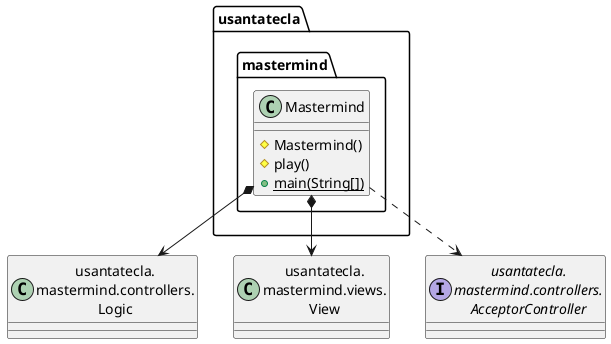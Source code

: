 @startuml mastermind
class Logic as "usantatecla.\nmastermind.controllers.\nLogic"
class View as "usantatecla.\nmastermind.views.\nView"
interface AcceptorController as "usantatecla.\nmastermind.controllers.\nAcceptorController"

class  usantatecla.mastermind.Mastermind{
    # Mastermind()
    # play()
    + {static} main(String[])
}
usantatecla.mastermind.Mastermind *-down-> View
usantatecla.mastermind.Mastermind *-down-> Logic
usantatecla.mastermind.Mastermind .down.> AcceptorController

@enduml

@startuml usantatecla.mastermind.views
abstract class Controller as "usantatecla.\nmastermind.controllers.\nController"
class PlayController as "usantatecla.\nmastermind.controllers.\nPlayController"
class ResumeController as "usantatecla.\nmastermind.controllers.\nResumeController"
class StartController as "usantatecla.\nmastermind.controllers.\nStartController"
interface ControllersVisitor as "usantatecla.\nmastermind.controllers.\nControllersVisitor"
interface AcceptorController as "usantatecla.\nmastermind.controllers.\nAcceptorController"
enum Color as "usantatecla.\nmastermind.types.\nColor"
enum Error as "usantatecla.\nmastermind.types.\nError"
class Console as "usantatecla.\nutils.\nConsole"
class YesNoDialog as "usantatecla.\nutils.\nYesNoDialog"
abstract class Command as "usantatecla.\nutils.\nCommand"
abstract class Menu as "usantatecla.\nutils.\nMenu"
enum ColorCode as "usantatecla.\nutils.\nColorCode"

class  usantatecla.mastermind.views.AttemptsView{
    - playController: PlayController
    ~ AttemptsView(PlayController)
    ~ writeln()
}

usantatecla.mastermind.views.AttemptsView .down.> Console
usantatecla.mastermind.views.AttemptsView .down.> PlayController

class  usantatecla.mastermind.views.ColorView{
    + {static} INITIALS: char[]
    ~ ColorView()
    ~ ColorView(Color)
    + {static} getInstance(char): Color
    + allInitials(): String
    ~ resultInitials(int): String
    + write()
}
usantatecla.mastermind.views.ColorView *-down-> Color
usantatecla.mastermind.views.ColorView .down.> Console
usantatecla.mastermind.views.ColorView .down.> ColorCode

abstract class  usantatecla.mastermind.views.Command{
    # Command(String, PlayController)
}
Command <|-down- usantatecla.mastermind.views.Command
usantatecla.mastermind.views.Command *-down-> PlayController

class  usantatecla.mastermind.views.ErrorView{
    + MESSAGES: String[]
    ~ ErrorView()
    + ErrorView(Error)
    + writeln()
    ~ colorInitials(): String
}
usantatecla.mastermind.views.ErrorView *-down-> Error
usantatecla.mastermind.views.ErrorView .down.>  usantatecla.mastermind.views.ColorView
usantatecla.mastermind.views.ErrorView .down.> Console

class  usantatecla.mastermind.views.GameView{
    ~ GameView(PlayController)
}
usantatecla.mastermind.views.GameView .down.> usantatecla.mastermind.views.AttemptsView
usantatecla.mastermind.views.GameView .down.> usantatecla.mastermind.views.SecretCombinationView
usantatecla.mastermind.views.GameView .down.> usantatecla.mastermind.views.ProposedCombinationView
usantatecla.mastermind.views.GameView .down.> usantatecla.mastermind.views.ResultView
usantatecla.mastermind.views.GameView .down.> usantatecla.mastermind.views.Message
usantatecla.mastermind.views.GameView .down.> PlayController
usantatecla.mastermind.views.GameView .down.> Console

enum  usantatecla.mastermind.views.Message{
    ~ ATTEMPTS
    ~ SECRET
    ~ RESUME
    ~ RESULT
    ~ PROPOSED_COMBINATION
    ~ TITLE
    ~ WINNER
    ~ LOOSER
    ~ PROPOSE_COMMAND
    ~ UNDO_COMMAND
    ~ REDO_COMMAND
    - message: String
    - Message(String)
    + getMessage(): String
}

class  usantatecla.mastermind.views.PlayMenu{
    ~ PlayMenu(PlayController)
}
Menu <|-down- usantatecla.mastermind.views.PlayMenu
usantatecla.mastermind.views.PlayMenu .down.> usantatecla.mastermind.views.ProposeCommand
usantatecla.mastermind.views.PlayMenu .down.> usantatecla.mastermind.views.UndoCommand
usantatecla.mastermind.views.PlayMenu .down.> usantatecla.mastermind.views.RedoCommand
usantatecla.mastermind.views.PlayMenu .down.> PlayController

class  usantatecla.mastermind.views.PlayView{
    ~ interact(PlayController)
}
usantatecla.mastermind.views.PlayView .down.> PlayController
usantatecla.mastermind.views.PlayView .down.> usantatecla.mastermind.views.PlayMenu

class  usantatecla.mastermind.views.ProposeCommand{
    ~ ProposeCommand(PlayController)
    # execute()
    # isActive(): boolean
}
usantatecla.mastermind.views.Command <|-down- usantatecla.mastermind.views.ProposeCommand
usantatecla.mastermind.views.ProposeCommand .down.> usantatecla.mastermind.views.ProposedCombinationView
usantatecla.mastermind.views.ProposeCommand .down.> usantatecla.mastermind.views.ErrorView
usantatecla.mastermind.views.ProposeCommand .down.> usantatecla.mastermind.views.RedoCommand
usantatecla.mastermind.views.ProposeCommand .down.> usantatecla.mastermind.views.Message
usantatecla.mastermind.views.ProposeCommand .down.> PlayController
usantatecla.mastermind.views.ProposeCommand .down.> Color
usantatecla.mastermind.views.ProposeCommand .down.> Error

class  usantatecla.mastermind.views.ProposedCombinationView{
    ~ ProposedCombinationView(PlayController)
    ~ write(int)
    ~ read(): List<Color>
}
usantatecla.mastermind.views.ProposedCombinationView *-down-> PlayController
usantatecla.mastermind.views.ProposedCombinationView .down.> usantatecla.mastermind.views.Message
usantatecla.mastermind.views.ProposedCombinationView .down.> usantatecla.mastermind.views.ColorView
usantatecla.mastermind.views.ProposedCombinationView .down.> Color
usantatecla.mastermind.views.ProposedCombinationView .down.> Console

class  usantatecla.mastermind.views.RedoCommand{
    ~ RedoCommand(PlayController)
    # execute()
    # isActive(): boolean
}
usantatecla.mastermind.views.Command <|-down- usantatecla.mastermind.views.RedoCommand
usantatecla.mastermind.views.RedoCommand .down.> usantatecla.mastermind.views.GameView
usantatecla.mastermind.views.RedoCommand .down.> usantatecla.mastermind.views.Message

class  usantatecla.mastermind.views.ResultView{
    ~ ResultView(PlayController)
    ~ writeln(int)
}
usantatecla.mastermind.views.ResultView *-down-> PlayController
usantatecla.mastermind.views.ResultView .down.> usantatecla.mastermind.views.Message
usantatecla.mastermind.views.ResultView .down.> Console

class  usantatecla.mastermind.views.ResumeView{
    ~ interact(ResumeController)
}
usantatecla.mastermind.views.ResumeView .down.> ResumeController
usantatecla.mastermind.views.ResumeView .down.> usantatecla.mastermind.views.Message
usantatecla.mastermind.views.ResumeView .down.> YesNoDialog

class  usantatecla.mastermind.views.SecretCombinationView{
    ~ SecretCombinationView(Controller)
    ~ writeln()
}
usantatecla.mastermind.views.SecretCombinationView *-down-> Controller
usantatecla.mastermind.views.SecretCombinationView .down.> usantatecla.mastermind.views.Message
usantatecla.mastermind.views.SecretCombinationView .down.> Console

class  usantatecla.mastermind.views.StartView{
    ~ interact(StartController)
}
usantatecla.mastermind.views.StartView .down.> StartController
usantatecla.mastermind.views.StartView .down.> usantatecla.mastermind.views.SecretCombinationView
usantatecla.mastermind.views.StartView .down.> usantatecla.mastermind.views.Message

class  usantatecla.mastermind.views.UndoCommand{
    ~ UndoCommand(PlayController)
    # execute()
    # isActive(): boolean
}
usantatecla.mastermind.views.Command <|-down- usantatecla.mastermind.views.UndoCommand
usantatecla.mastermind.views.UndoCommand .down.> usantatecla.mastermind.views.GameView
usantatecla.mastermind.views.UndoCommand .down.> PlayController

class  usantatecla.mastermind.views.View{
    + View()
    + interact(AcceptorController)
    + visit(ResumeController)
    + visit(PlayController)
    + visit(StartController)
}
ControllersVisitor <|-down- usantatecla.mastermind.views.View
usantatecla.mastermind.views.View *-down-> usantatecla.mastermind.views.StartView
usantatecla.mastermind.views.View *-down-> usantatecla.mastermind.views.PlayView
usantatecla.mastermind.views.View *-down-> usantatecla.mastermind.views.ResumeView
usantatecla.mastermind.views.View .down.> AcceptorController
usantatecla.mastermind.views.View .down.> StartController
usantatecla.mastermind.views.View .down.> PlayController
usantatecla.mastermind.views.View .down.> ResumeController
@enduml

@startuml usantatecla.mastermind.controllers
abstract class Combination as "usantatecla.\nmastermind.models.\nCombination"
class Session as "usantatecla.\nmastermind.models.\nSession"
class StateValue as "usantatecla.\nmastermind.models.\nStateValue"
enum Color as "usantatecla.\nmastermind.types.\nColor"
enum Error as "usantatecla.\nmastermind.types.\nError"

interface  usantatecla.mastermind.controllers.AcceptorController{
    + accept(ControllersVisitor)
}
usantatecla.mastermind.controllers.AcceptorController .down.> usantatecla.mastermind.controllers.ControllersVisitor

class  usantatecla.mastermind.controllers.Controller{
    ~ Controller(Session)
    + getWidth(): int
}
usantatecla.mastermind.controllers.Controller *-down-> Session

interface  usantatecla.mastermind.controllers.ControllersVisitor{
    ~ visit(StartController)
    ~ visit(PlayController)
    ~ visit(ResumeController)
}
usantatecla.mastermind.controllers.ControllersVisitor .down.> usantatecla.mastermind.controllers.StartController
usantatecla.mastermind.controllers.ControllersVisitor .down.> usantatecla.mastermind.controllers.PlayController
usantatecla.mastermind.controllers.ControllersVisitor .down.> usantatecla.mastermind.controllers.ResumeController

class  usantatecla.mastermind.controllers.Logic{
    + Logic()
    + getController(): AcceptorController
}
usantatecla.mastermind.controllers.Logic *-down-> Session
usantatecla.mastermind.controllers.Logic *-down-> StateValue
usantatecla.mastermind.controllers.Logic *-down-> usantatecla.mastermind.controllers.AcceptorController

class  usantatecla.mastermind.controllers.PlayController{
    + PlayController(Session)
    + addProposeCombination(List<Color>): Error
    + undo()
    + redo()
    + undoable(): boolean
    + redoable(): boolean
    + isWinner(): boolean
    + isLooser(): boolean
    + getAttempts(): int
    + getColors(int): List<Color>
    + getBlacks(int): int
    + getWhites(int): int
    + accept(ControllersVisitor)
}
usantatecla.mastermind.controllers.AcceptorController <|-down- usantatecla.mastermind.controllers.PlayController
usantatecla.mastermind.controllers.PlayController *-down-> usantatecla.mastermind.controllers.ProposalController
usantatecla.mastermind.controllers.PlayController *-down-> usantatecla.mastermind.controllers.UndoController
usantatecla.mastermind.controllers.PlayController *-down-> usantatecla.mastermind.controllers.RedoController
usantatecla.mastermind.controllers.PlayController .down.> usantatecla.mastermind.controllers.ControllersVisitor
usantatecla.mastermind.controllers.PlayController .down.> Session
usantatecla.mastermind.controllers.PlayController .down.> Color
usantatecla.mastermind.controllers.PlayController .down.> Error

class  usantatecla.mastermind.controllers.ProposalController{
    ~ ProposalController(Session)
    ~ addProposeCombination(List<Color>): Error
    ~ isWinner(): boolean
    ~ isLooser(): boolean
    ~ getAttempts(): int
    ~ getColors(int): List<Color>
    ~ getBlacks(int): int
    ~ getWhites(int): int
}
usantatecla.mastermind.controllers.Controller <|-down- usantatecla.mastermind.controllers.ProposalController
usantatecla.mastermind.controllers.ProposalController .down.> Session
usantatecla.mastermind.controllers.ProposalController .down.> Combination
usantatecla.mastermind.controllers.ProposalController .down.> Color
usantatecla.mastermind.controllers.ProposalController .down.> Error

class  usantatecla.mastermind.controllers.RedoController{
    ~ RedoController(Session)
    ~ redo()
    ~ redoable(): boolean
}
usantatecla.mastermind.controllers.Controller <|-down- usantatecla.mastermind.controllers.RedoController
usantatecla.mastermind.controllers.RedoController .down.> Session

class  usantatecla.mastermind.controllers.ResumeController{
    + ResumeController(Session)
    + resume(boolean)
    + accept(ControllersVisitor)
}
usantatecla.mastermind.controllers.AcceptorController <|-down- usantatecla.mastermind.controllers.ResumeController
usantatecla.mastermind.controllers.ResumeController .down.> usantatecla.mastermind.controllers.ControllersVisitor
usantatecla.mastermind.controllers.ResumeController .down.> Session

class  usantatecla.mastermind.controllers.StartController{
    + StartController(Session)
    + start()
    + accept(ControllersVisitor)
}
usantatecla.mastermind.controllers.AcceptorController <|-down- usantatecla.mastermind.controllers.StartController
usantatecla.mastermind.controllers.StartController .down.> usantatecla.mastermind.controllers.ControllersVisitor
usantatecla.mastermind.controllers.StartController .down.> Session

class  usantatecla.mastermind.controllers.UndoController{
    ~ UndoController(Session)
    ~ undo()
    ~ undoable(): boolean
}
usantatecla.mastermind.controllers.Controller <|-down- usantatecla.mastermind.controllers.UndoController
usantatecla.mastermind.controllers.UndoController .down.> Session
@enduml

@startuml usantatecla.mastermind.models
enum Color as "usantatecla.\nmastermind.types.\nColor"

class usantatecla.mastermind.models.State {
    ~ state()
    ~ next()
    ~ reset()
    ~ getValueState(): StateValue
}
usantatecla.mastermind.models.State *-down-> usantatecla.mastermind.models.StateValue

enum usantatecla.mastermind.models.StateValue {
    + INITIAL
    + IN_GAME
    + FINAL
    + EXIT
}

abstract class usantatecla.mastermind.models.Combination {
    - {static} WIDTH: int
    # Combination()
    + {static} getWidth(): int
}
usantatecla.mastermind.models.Combination *-down-> "*" Color

class usantatecla.mastermind.models.Game {
    - {static} MAX_LONG: int
    - attempts: int
    ~ Game()
    ~ clear()
    ~ addProposeCombination(List<Color>)
    ~ createMemento(): Memento
    ~ set(Memento)
    ~ isLooser(): boolean
    ~ isWinner(): boolean
    ~ getAttempts(): int
    ~ getColors(int): List<Color>
    ~ getBlacks(int): int
    ~ getWhites(int): int
    ~ getWidth(): int
}
usantatecla.mastermind.models.Game *-down-> usantatecla.mastermind.models.SecretCombination
usantatecla.mastermind.models.Game *-down-> "0..*" usantatecla.mastermind.models.Result
usantatecla.mastermind.models.Game *-down-> "0..*" usantatecla.mastermind.models.ProposedCombination
usantatecla.mastermind.models.Game .down.> usantatecla.mastermind.models.Memento
usantatecla.mastermind.models.Game .down.> usantatecla.mastermind.models.Combination
usantatecla.mastermind.models.Game .down.> Color

class usantatecla.mastermind.models.ProposedCombination {
    + ProposedCombination(List<Color>)
    ~ contains(Color, int): boolean
    ~ contains(Color): boolean
    + {static} parse(String): ProposedCombination
    + toString(): String
}
usantatecla.mastermind.models.Combination <|-down- usantatecla.mastermind.models.ProposedCombination
usantatecla.mastermind.models.ProposedCombination .down.> Color

class usantatecla.mastermind.models.SecretCombination {
    ~ SecretCombination()
    ~ getResult(ProposedCombination): Result
}
usantatecla.mastermind.models.Combination <|-down- usantatecla.mastermind.models.SecretCombination
usantatecla.mastermind.models.SecretCombination .down.> usantatecla.mastermind.models.Result
usantatecla.mastermind.models.SecretCombination .down.> usantatecla.mastermind.models.ProposedCombination
usantatecla.mastermind.models.SecretCombination .down.> Color

class usantatecla.mastermind.models.Result {
    - blacks: int
    - whites: int
    ~ Result(int, int)
    ~ isWinner(): boolean
    ~ getBlacks(): int
    ~ getWhites(): int
    ~ copy(): Result
}
usantatecla.mastermind.models.Result .down.> usantatecla.mastermind.models.Combination

class  usantatecla.mastermind.models.Memento{
    - attempts: int
    + Memento(int, List<String>, List<Integer>, List<Integer>)
    ~ getProposedCombinations(): List<ProposedCombination>
    ~ getResults(): List<Result>
    ~ getAttempts(): int
}
usantatecla.mastermind.models.Memento .down.> usantatecla.mastermind.models.Result
usantatecla.mastermind.models.Memento .down.> usantatecla.mastermind.models.ProposedCombination

class  usantatecla.mastermind.models.Registry{
    - firstPrevious: int
    ~ Registry(Game)
    ~ registry()
    ~ undo(Game)
    ~ redo(Game)
    ~ undoable(): boolean
    ~ redoable(): boolean
    ~ reset()
}
usantatecla.mastermind.models.Registry *-down-> "*"usantatecla.mastermind.models.Memento
usantatecla.mastermind.models.Registry *-down-> usantatecla.mastermind.models.Game

class  usantatecla.mastermind.models.Session{
    + Session()
    + next()
    + addProposeCombination(List<Color>)
    + undoable(): boolean
    + redoable(): boolean
    + undo()
    + redo()
    + clearGame()
    + isWinner(): boolean
    + isLooser(): boolean
    + getWidth(): int
    + getAttempts(): int
    + getColors(int): List<Color>
    + getBlacks(int): int
    + getWhites(int): int
    + getValueState(): StateValue
}
usantatecla.mastermind.models.Session *-down-> usantatecla.mastermind.models.State
usantatecla.mastermind.models.Session *-down-> usantatecla.mastermind.models.Game
usantatecla.mastermind.models.Session *-down-> usantatecla.mastermind.models.Registry
usantatecla.mastermind.models.Session .down.> usantatecla.mastermind.models.ProposedCombination
usantatecla.mastermind.models.Session .down.> usantatecla.mastermind.models.StateValue
usantatecla.mastermind.models.Session .down.> Color
@enduml

@startuml usantatecla.mastermind.types
enum usantatecla.mastermind.types.Color {
    + RED
    + BLUE
    + YELLOW
    + GREEN
    + ORANGE
    + PURPLE
    + NULL
    ~ {static} length(): int
    + isNull(): boolean
    + {static} parse(char): Color
    + toString(): String
}

enum usantatecla.mastermind.types.Error {
    + DUPLICATED
    + WRONG_CHARACTERS
    + WRONG_LENGTH
    + NULL
    + isNull(): boolean
}
@enduml

@startuml usantatecla.utils
class BufferedReader as "java.io.BufferedReader"{}
class ArrayList as "java.util.ArrayList"{}

enum usantatecla.utils.ColorCode{
    + RED
    + BLUE
    + YELLOW
    + GREEN
    + ORANGE
    + PURPLE
    + RESET_COLOR
    - color: String
    ~ ColorCode(String)
    + getColor(): String
    + {static} getColorByIndex(int): String
}

class usantatecla.utils.Console{
    - {static} console: Console
    + {static} getInstance(): Console
    + readString(String): String
    + readString(): String
    + readInt(String): int
    + readChar(String): char
    + writeln()
    + write(String)
    + writeln(String)
    + write(char)
    - writeError(String)
}
usantatecla.utils.Console *-down-> BufferedReader

class  usantatecla.utils.YesNoDialog{
    - {static} AFIRMATIVE: char
    - {static} NEGATIVE: char
    - {static} QUESTION: String
    - {static} MESSAGE: String
    + YesNoDialog()
    + read(String): boolean
    - {static} isAfirmative(char): boolean
    - {static} isNegative(char): boolean
}
usantatecla.utils.YesNoDialog ..> usantatecla.utils.Console

class  usantatecla.utils.ClosedInterval{
    - min: int
    - max: int
    + ClosedInterval(int, int)
    + includes(int): boolean
}

abstract  usantatecla.utils.Command{
    # title: String
    # Command(String)
    # {abstract} execute()
    # {abstract} isActive(): boolean
    ~ getTitle(): String
}

abstract  usantatecla.utils.Menu{
    - {static} OPTION: String
    - commandList: ArrayList<Command>
    + Menu()
    + execute()
    # addCommand(Command)
}
usantatecla.utils.Menu *-down-> ArrayList
usantatecla.utils.Menu *-down-> usantatecla.utils.Command
@enduml
